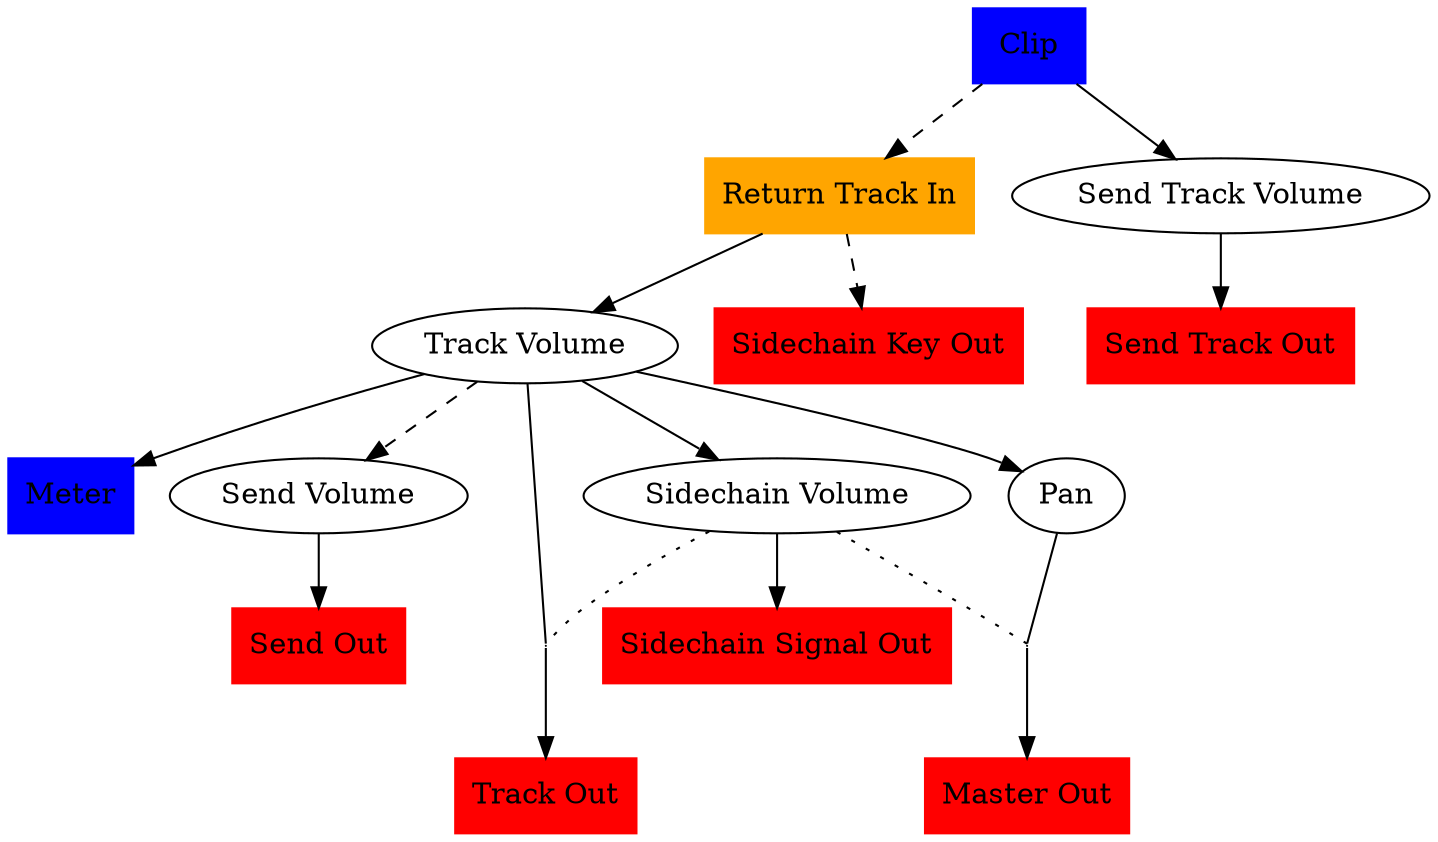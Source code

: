 strict digraph track {
    clip [label="Clip", shape=box, style=filled, color=blue];
    dbmeter [label="Meter", shape=box, style=filled, color=blue];
    
    return_track_in [label="Return Track In", shape=box, style=filled, color=orange];
    
    send_track_out [label="Send Track Out", shape=box, style=filled, color=red];
    send_out [label="Send Out", shape=box, style=filled, color=red];
    track_out [label="Track Out", shape=box, style=filled, color=red];
    sidechain_signal_out [label="Sidechain Signal Out", shape=box, style=filled, color=red];
    sidechain_key_out [label="Sidechain Key Out", shape=box, style=filled, color=red];
    master_out [label="Master Out", shape=box, style=filled, color=red];
    
    connect_master[ shape = point, width = 0 ];
    connect_track_out[ shape = point, width = 0 ];
    
    clip -> "Send Track Volume" -> send_track_out;
    "Track Volume" -> "Send Volume" [style=dashed];
    "Send Volume" -> send_out;
    clip -> return_track_in [style=dashed];
    "Track Volume" -> dbmeter;
    return_track_in -> "Track Volume" -> "Pan";
    "Pan" -> connect_master [arrowhead=none];
    connect_master -> master_out;
    "Sidechain Volume" -> connect_master[style=dotted, arrowhead=none];
    "Track Volume" -> "Sidechain Volume";
    "Sidechain Volume" -> sidechain_signal_out;
    "Track Volume" -> connect_track_out [arrowhead=none];
    connect_track_out -> track_out;
    "Sidechain Volume" -> connect_track_out[style=dotted, arrowhead=none];
    return_track_in -> sidechain_key_out[style=dashed];
 }